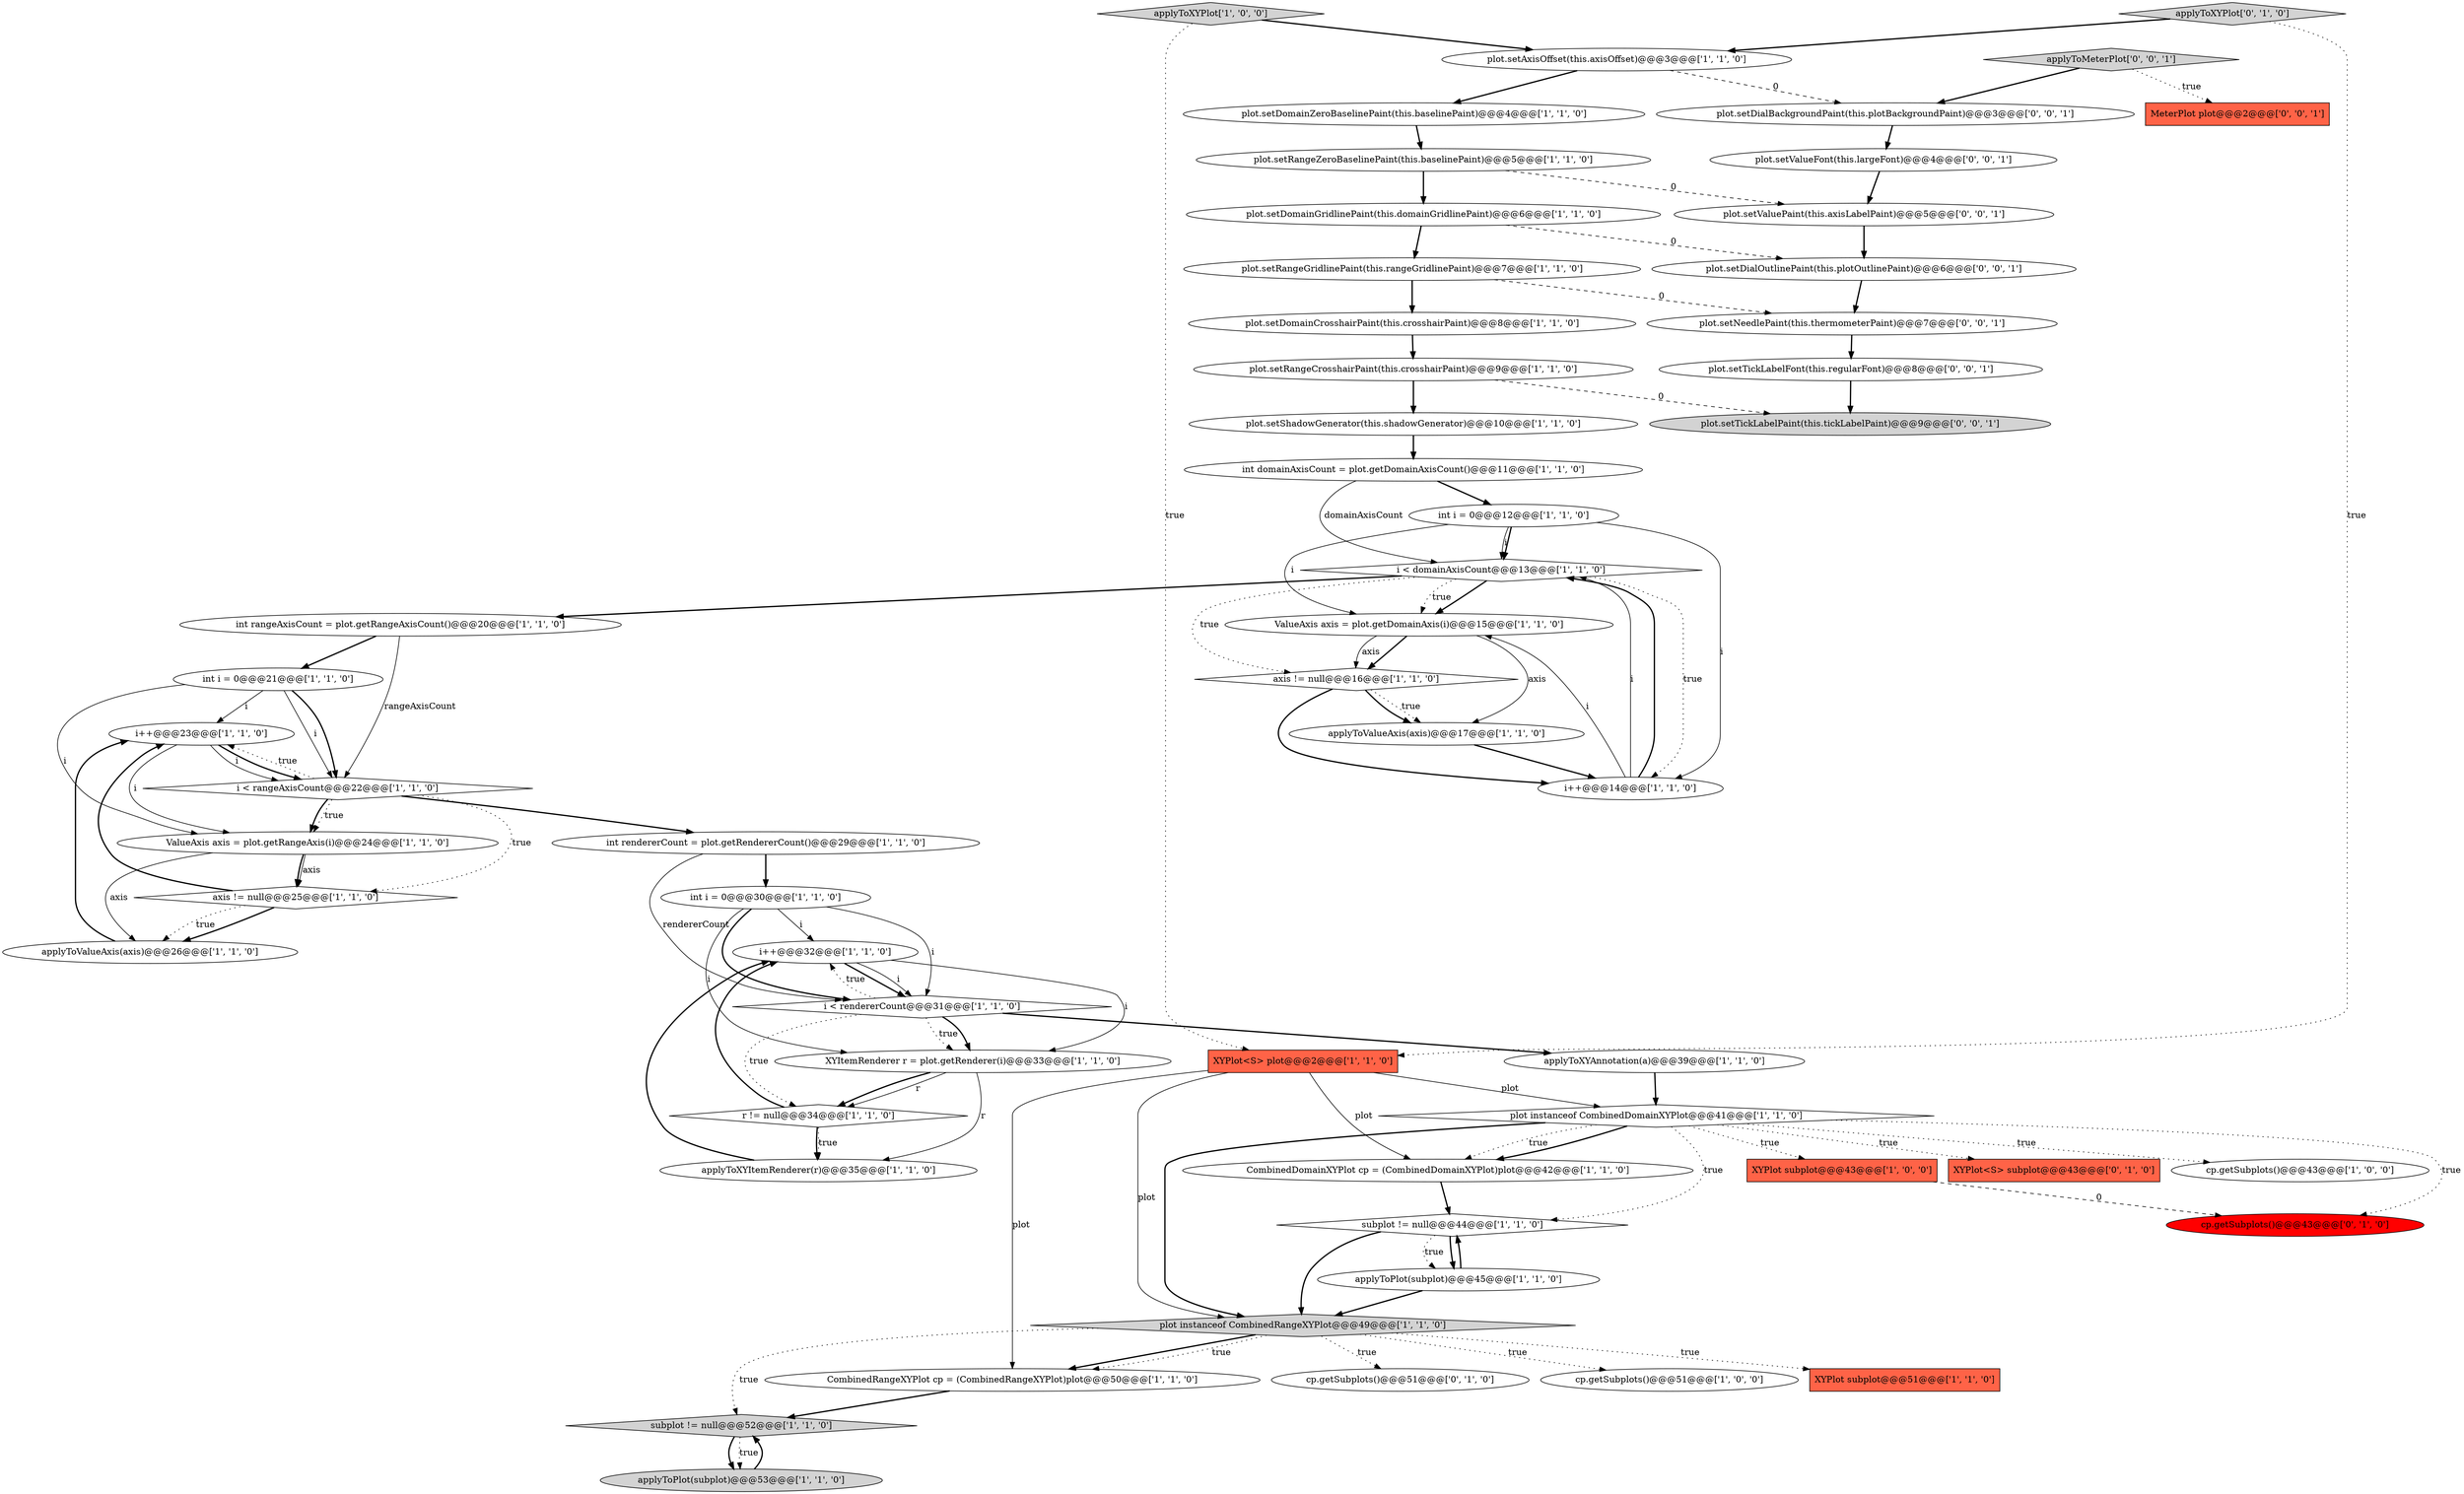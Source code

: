 digraph {
45 [style = filled, label = "XYPlot<S> subplot@@@43@@@['0', '1', '0']", fillcolor = tomato, shape = box image = "AAA0AAABBB2BBB"];
56 [style = filled, label = "plot.setNeedlePaint(this.thermometerPaint)@@@7@@@['0', '0', '1']", fillcolor = white, shape = ellipse image = "AAA0AAABBB3BBB"];
2 [style = filled, label = "cp.getSubplots()@@@51@@@['1', '0', '0']", fillcolor = white, shape = ellipse image = "AAA0AAABBB1BBB"];
16 [style = filled, label = "plot.setDomainZeroBaselinePaint(this.baselinePaint)@@@4@@@['1', '1', '0']", fillcolor = white, shape = ellipse image = "AAA0AAABBB1BBB"];
29 [style = filled, label = "XYPlot subplot@@@51@@@['1', '1', '0']", fillcolor = tomato, shape = box image = "AAA0AAABBB1BBB"];
7 [style = filled, label = "plot.setDomainCrosshairPaint(this.crosshairPaint)@@@8@@@['1', '1', '0']", fillcolor = white, shape = ellipse image = "AAA0AAABBB1BBB"];
24 [style = filled, label = "plot instanceof CombinedDomainXYPlot@@@41@@@['1', '1', '0']", fillcolor = white, shape = diamond image = "AAA0AAABBB1BBB"];
47 [style = filled, label = "applyToXYPlot['0', '1', '0']", fillcolor = lightgray, shape = diamond image = "AAA0AAABBB2BBB"];
23 [style = filled, label = "axis != null@@@25@@@['1', '1', '0']", fillcolor = white, shape = diamond image = "AAA0AAABBB1BBB"];
28 [style = filled, label = "applyToValueAxis(axis)@@@17@@@['1', '1', '0']", fillcolor = white, shape = ellipse image = "AAA0AAABBB1BBB"];
9 [style = filled, label = "plot instanceof CombinedRangeXYPlot@@@49@@@['1', '1', '0']", fillcolor = lightgray, shape = diamond image = "AAA0AAABBB1BBB"];
40 [style = filled, label = "CombinedDomainXYPlot cp = (CombinedDomainXYPlot)plot@@@42@@@['1', '1', '0']", fillcolor = white, shape = ellipse image = "AAA0AAABBB1BBB"];
19 [style = filled, label = "plot.setDomainGridlinePaint(this.domainGridlinePaint)@@@6@@@['1', '1', '0']", fillcolor = white, shape = ellipse image = "AAA0AAABBB1BBB"];
6 [style = filled, label = "int i = 0@@@30@@@['1', '1', '0']", fillcolor = white, shape = ellipse image = "AAA0AAABBB1BBB"];
34 [style = filled, label = "int rendererCount = plot.getRendererCount()@@@29@@@['1', '1', '0']", fillcolor = white, shape = ellipse image = "AAA0AAABBB1BBB"];
0 [style = filled, label = "cp.getSubplots()@@@43@@@['1', '0', '0']", fillcolor = white, shape = ellipse image = "AAA0AAABBB1BBB"];
38 [style = filled, label = "i++@@@32@@@['1', '1', '0']", fillcolor = white, shape = ellipse image = "AAA0AAABBB1BBB"];
5 [style = filled, label = "applyToXYItemRenderer(r)@@@35@@@['1', '1', '0']", fillcolor = white, shape = ellipse image = "AAA0AAABBB1BBB"];
36 [style = filled, label = "applyToXYPlot['1', '0', '0']", fillcolor = lightgray, shape = diamond image = "AAA0AAABBB1BBB"];
25 [style = filled, label = "ValueAxis axis = plot.getDomainAxis(i)@@@15@@@['1', '1', '0']", fillcolor = white, shape = ellipse image = "AAA0AAABBB1BBB"];
31 [style = filled, label = "plot.setRangeCrosshairPaint(this.crosshairPaint)@@@9@@@['1', '1', '0']", fillcolor = white, shape = ellipse image = "AAA0AAABBB1BBB"];
3 [style = filled, label = "plot.setAxisOffset(this.axisOffset)@@@3@@@['1', '1', '0']", fillcolor = white, shape = ellipse image = "AAA0AAABBB1BBB"];
33 [style = filled, label = "int rangeAxisCount = plot.getRangeAxisCount()@@@20@@@['1', '1', '0']", fillcolor = white, shape = ellipse image = "AAA0AAABBB1BBB"];
26 [style = filled, label = "XYItemRenderer r = plot.getRenderer(i)@@@33@@@['1', '1', '0']", fillcolor = white, shape = ellipse image = "AAA0AAABBB1BBB"];
1 [style = filled, label = "int domainAxisCount = plot.getDomainAxisCount()@@@11@@@['1', '1', '0']", fillcolor = white, shape = ellipse image = "AAA0AAABBB1BBB"];
43 [style = filled, label = "applyToXYAnnotation(a)@@@39@@@['1', '1', '0']", fillcolor = white, shape = ellipse image = "AAA0AAABBB1BBB"];
30 [style = filled, label = "subplot != null@@@52@@@['1', '1', '0']", fillcolor = lightgray, shape = diamond image = "AAA0AAABBB1BBB"];
8 [style = filled, label = "applyToValueAxis(axis)@@@26@@@['1', '1', '0']", fillcolor = white, shape = ellipse image = "AAA0AAABBB1BBB"];
14 [style = filled, label = "i < domainAxisCount@@@13@@@['1', '1', '0']", fillcolor = white, shape = diamond image = "AAA0AAABBB1BBB"];
11 [style = filled, label = "XYPlot subplot@@@43@@@['1', '0', '0']", fillcolor = tomato, shape = box image = "AAA1AAABBB1BBB"];
35 [style = filled, label = "i++@@@14@@@['1', '1', '0']", fillcolor = white, shape = ellipse image = "AAA0AAABBB1BBB"];
32 [style = filled, label = "plot.setRangeZeroBaselinePaint(this.baselinePaint)@@@5@@@['1', '1', '0']", fillcolor = white, shape = ellipse image = "AAA0AAABBB1BBB"];
12 [style = filled, label = "plot.setRangeGridlinePaint(this.rangeGridlinePaint)@@@7@@@['1', '1', '0']", fillcolor = white, shape = ellipse image = "AAA0AAABBB1BBB"];
20 [style = filled, label = "int i = 0@@@21@@@['1', '1', '0']", fillcolor = white, shape = ellipse image = "AAA0AAABBB1BBB"];
44 [style = filled, label = "cp.getSubplots()@@@51@@@['0', '1', '0']", fillcolor = white, shape = ellipse image = "AAA0AAABBB2BBB"];
49 [style = filled, label = "plot.setDialOutlinePaint(this.plotOutlinePaint)@@@6@@@['0', '0', '1']", fillcolor = white, shape = ellipse image = "AAA0AAABBB3BBB"];
53 [style = filled, label = "plot.setTickLabelPaint(this.tickLabelPaint)@@@9@@@['0', '0', '1']", fillcolor = lightgray, shape = ellipse image = "AAA0AAABBB3BBB"];
50 [style = filled, label = "plot.setValueFont(this.largeFont)@@@4@@@['0', '0', '1']", fillcolor = white, shape = ellipse image = "AAA0AAABBB3BBB"];
52 [style = filled, label = "plot.setValuePaint(this.axisLabelPaint)@@@5@@@['0', '0', '1']", fillcolor = white, shape = ellipse image = "AAA0AAABBB3BBB"];
51 [style = filled, label = "plot.setTickLabelFont(this.regularFont)@@@8@@@['0', '0', '1']", fillcolor = white, shape = ellipse image = "AAA0AAABBB3BBB"];
22 [style = filled, label = "XYPlot<S> plot@@@2@@@['1', '1', '0']", fillcolor = tomato, shape = box image = "AAA0AAABBB1BBB"];
27 [style = filled, label = "CombinedRangeXYPlot cp = (CombinedRangeXYPlot)plot@@@50@@@['1', '1', '0']", fillcolor = white, shape = ellipse image = "AAA0AAABBB1BBB"];
18 [style = filled, label = "int i = 0@@@12@@@['1', '1', '0']", fillcolor = white, shape = ellipse image = "AAA0AAABBB1BBB"];
37 [style = filled, label = "i++@@@23@@@['1', '1', '0']", fillcolor = white, shape = ellipse image = "AAA0AAABBB1BBB"];
54 [style = filled, label = "plot.setDialBackgroundPaint(this.plotBackgroundPaint)@@@3@@@['0', '0', '1']", fillcolor = white, shape = ellipse image = "AAA0AAABBB3BBB"];
39 [style = filled, label = "applyToPlot(subplot)@@@45@@@['1', '1', '0']", fillcolor = white, shape = ellipse image = "AAA0AAABBB1BBB"];
41 [style = filled, label = "i < rendererCount@@@31@@@['1', '1', '0']", fillcolor = white, shape = diamond image = "AAA0AAABBB1BBB"];
17 [style = filled, label = "ValueAxis axis = plot.getRangeAxis(i)@@@24@@@['1', '1', '0']", fillcolor = white, shape = ellipse image = "AAA0AAABBB1BBB"];
4 [style = filled, label = "i < rangeAxisCount@@@22@@@['1', '1', '0']", fillcolor = white, shape = diamond image = "AAA0AAABBB1BBB"];
46 [style = filled, label = "cp.getSubplots()@@@43@@@['0', '1', '0']", fillcolor = red, shape = ellipse image = "AAA1AAABBB2BBB"];
48 [style = filled, label = "MeterPlot plot@@@2@@@['0', '0', '1']", fillcolor = tomato, shape = box image = "AAA0AAABBB3BBB"];
10 [style = filled, label = "plot.setShadowGenerator(this.shadowGenerator)@@@10@@@['1', '1', '0']", fillcolor = white, shape = ellipse image = "AAA0AAABBB1BBB"];
15 [style = filled, label = "subplot != null@@@44@@@['1', '1', '0']", fillcolor = white, shape = diamond image = "AAA0AAABBB1BBB"];
42 [style = filled, label = "r != null@@@34@@@['1', '1', '0']", fillcolor = white, shape = diamond image = "AAA0AAABBB1BBB"];
21 [style = filled, label = "applyToPlot(subplot)@@@53@@@['1', '1', '0']", fillcolor = lightgray, shape = ellipse image = "AAA0AAABBB1BBB"];
13 [style = filled, label = "axis != null@@@16@@@['1', '1', '0']", fillcolor = white, shape = diamond image = "AAA0AAABBB1BBB"];
55 [style = filled, label = "applyToMeterPlot['0', '0', '1']", fillcolor = lightgray, shape = diamond image = "AAA0AAABBB3BBB"];
6->38 [style = solid, label="i"];
14->25 [style = bold, label=""];
18->35 [style = solid, label="i"];
13->28 [style = dotted, label="true"];
39->9 [style = bold, label=""];
40->15 [style = bold, label=""];
37->4 [style = solid, label="i"];
51->53 [style = bold, label=""];
38->41 [style = bold, label=""];
7->31 [style = bold, label=""];
6->41 [style = solid, label="i"];
3->16 [style = bold, label=""];
21->30 [style = bold, label=""];
5->38 [style = bold, label=""];
41->38 [style = dotted, label="true"];
22->9 [style = solid, label="plot"];
12->7 [style = bold, label=""];
20->17 [style = solid, label="i"];
26->5 [style = solid, label="r"];
20->37 [style = solid, label="i"];
35->25 [style = solid, label="i"];
22->40 [style = solid, label="plot"];
18->14 [style = solid, label="i"];
38->26 [style = solid, label="i"];
43->24 [style = bold, label=""];
6->41 [style = bold, label=""];
1->14 [style = solid, label="domainAxisCount"];
49->56 [style = bold, label=""];
41->42 [style = dotted, label="true"];
11->46 [style = dashed, label="0"];
4->17 [style = dotted, label="true"];
22->24 [style = solid, label="plot"];
55->48 [style = dotted, label="true"];
3->54 [style = dashed, label="0"];
26->42 [style = bold, label=""];
6->26 [style = solid, label="i"];
19->12 [style = bold, label=""];
27->30 [style = bold, label=""];
4->23 [style = dotted, label="true"];
35->14 [style = solid, label="i"];
38->41 [style = solid, label="i"];
16->32 [style = bold, label=""];
24->40 [style = bold, label=""];
23->8 [style = bold, label=""];
56->51 [style = bold, label=""];
28->35 [style = bold, label=""];
22->27 [style = solid, label="plot"];
23->37 [style = bold, label=""];
33->4 [style = solid, label="rangeAxisCount"];
17->23 [style = solid, label="axis"];
15->9 [style = bold, label=""];
24->0 [style = dotted, label="true"];
14->25 [style = dotted, label="true"];
26->42 [style = solid, label="r"];
37->17 [style = solid, label="i"];
10->1 [style = bold, label=""];
41->43 [style = bold, label=""];
42->38 [style = bold, label=""];
47->3 [style = bold, label=""];
4->17 [style = bold, label=""];
36->22 [style = dotted, label="true"];
32->52 [style = dashed, label="0"];
32->19 [style = bold, label=""];
35->14 [style = bold, label=""];
17->23 [style = bold, label=""];
34->41 [style = solid, label="rendererCount"];
9->44 [style = dotted, label="true"];
9->27 [style = bold, label=""];
24->11 [style = dotted, label="true"];
4->37 [style = dotted, label="true"];
30->21 [style = bold, label=""];
25->28 [style = solid, label="axis"];
42->5 [style = dotted, label="true"];
31->53 [style = dashed, label="0"];
47->22 [style = dotted, label="true"];
31->10 [style = bold, label=""];
24->45 [style = dotted, label="true"];
18->25 [style = solid, label="i"];
20->4 [style = solid, label="i"];
8->37 [style = bold, label=""];
24->46 [style = dotted, label="true"];
24->40 [style = dotted, label="true"];
9->30 [style = dotted, label="true"];
4->34 [style = bold, label=""];
24->9 [style = bold, label=""];
39->15 [style = bold, label=""];
9->29 [style = dotted, label="true"];
33->20 [style = bold, label=""];
23->8 [style = dotted, label="true"];
52->49 [style = bold, label=""];
25->13 [style = bold, label=""];
15->39 [style = dotted, label="true"];
25->13 [style = solid, label="axis"];
1->18 [style = bold, label=""];
30->21 [style = dotted, label="true"];
17->8 [style = solid, label="axis"];
50->52 [style = bold, label=""];
14->33 [style = bold, label=""];
37->4 [style = bold, label=""];
14->13 [style = dotted, label="true"];
20->4 [style = bold, label=""];
19->49 [style = dashed, label="0"];
54->50 [style = bold, label=""];
9->27 [style = dotted, label="true"];
41->26 [style = dotted, label="true"];
9->2 [style = dotted, label="true"];
15->39 [style = bold, label=""];
34->6 [style = bold, label=""];
24->15 [style = dotted, label="true"];
12->56 [style = dashed, label="0"];
41->26 [style = bold, label=""];
42->5 [style = bold, label=""];
14->35 [style = dotted, label="true"];
55->54 [style = bold, label=""];
13->35 [style = bold, label=""];
18->14 [style = bold, label=""];
13->28 [style = bold, label=""];
36->3 [style = bold, label=""];
}

